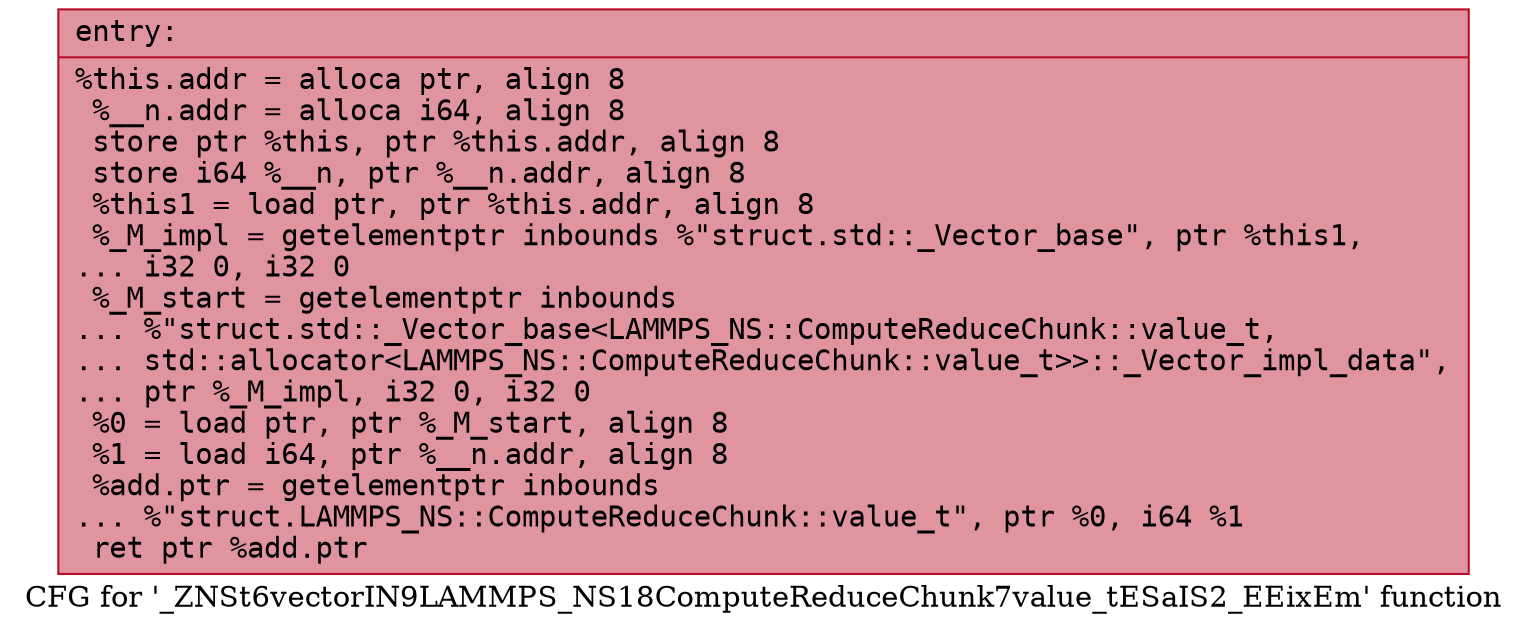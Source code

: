 digraph "CFG for '_ZNSt6vectorIN9LAMMPS_NS18ComputeReduceChunk7value_tESaIS2_EEixEm' function" {
	label="CFG for '_ZNSt6vectorIN9LAMMPS_NS18ComputeReduceChunk7value_tESaIS2_EEixEm' function";

	Node0x562fdb23c7c0 [shape=record,color="#b70d28ff", style=filled, fillcolor="#b70d2870" fontname="Courier",label="{entry:\l|  %this.addr = alloca ptr, align 8\l  %__n.addr = alloca i64, align 8\l  store ptr %this, ptr %this.addr, align 8\l  store i64 %__n, ptr %__n.addr, align 8\l  %this1 = load ptr, ptr %this.addr, align 8\l  %_M_impl = getelementptr inbounds %\"struct.std::_Vector_base\", ptr %this1,\l... i32 0, i32 0\l  %_M_start = getelementptr inbounds\l... %\"struct.std::_Vector_base\<LAMMPS_NS::ComputeReduceChunk::value_t,\l... std::allocator\<LAMMPS_NS::ComputeReduceChunk::value_t\>\>::_Vector_impl_data\",\l... ptr %_M_impl, i32 0, i32 0\l  %0 = load ptr, ptr %_M_start, align 8\l  %1 = load i64, ptr %__n.addr, align 8\l  %add.ptr = getelementptr inbounds\l... %\"struct.LAMMPS_NS::ComputeReduceChunk::value_t\", ptr %0, i64 %1\l  ret ptr %add.ptr\l}"];
}
